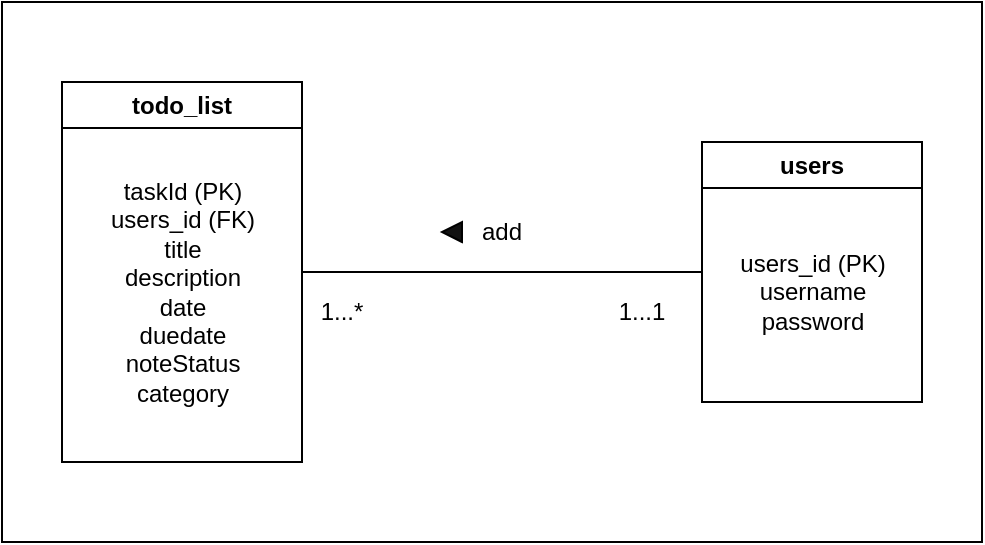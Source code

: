 <mxfile>
    <diagram id="8MX6z78-d5uPA_v7uW4w" name="Page-1">
        <mxGraphModel dx="1676" dy="392" grid="1" gridSize="10" guides="1" tooltips="1" connect="1" arrows="1" fold="1" page="1" pageScale="1" pageWidth="850" pageHeight="1100" math="0" shadow="0">
            <root>
                <mxCell id="0"/>
                <mxCell id="1" parent="0"/>
                <mxCell id="16" value="" style="rounded=0;whiteSpace=wrap;html=1;fillColor=#FFFFFF;" vertex="1" parent="1">
                    <mxGeometry x="-10" y="30" width="490" height="270" as="geometry"/>
                </mxCell>
                <mxCell id="3" value="users" style="swimlane;whiteSpace=wrap;html=1;" vertex="1" parent="1">
                    <mxGeometry x="340" y="100" width="110" height="130" as="geometry"/>
                </mxCell>
                <mxCell id="7" value="users_id (PK)&lt;br&gt;username&lt;br&gt;password" style="text;html=1;align=center;verticalAlign=middle;resizable=0;points=[];autosize=1;strokeColor=none;fillColor=none;" vertex="1" parent="3">
                    <mxGeometry x="5" y="45" width="100" height="60" as="geometry"/>
                </mxCell>
                <mxCell id="4" value="todo_list" style="swimlane;whiteSpace=wrap;html=1;" vertex="1" parent="1">
                    <mxGeometry x="20" y="70" width="120" height="190" as="geometry"/>
                </mxCell>
                <mxCell id="8" value="taskId (PK)&lt;br&gt;users_id (FK)&lt;br&gt;title&lt;br&gt;description&lt;br&gt;date&lt;br&gt;duedate&lt;br&gt;noteStatus&lt;br&gt;category" style="text;html=1;align=center;verticalAlign=middle;resizable=0;points=[];autosize=1;strokeColor=none;fillColor=none;" vertex="1" parent="4">
                    <mxGeometry x="10" y="40" width="100" height="130" as="geometry"/>
                </mxCell>
                <mxCell id="11" value="" style="endArrow=none;html=1;entryX=0;entryY=0.5;entryDx=0;entryDy=0;exitX=1;exitY=0.5;exitDx=0;exitDy=0;" edge="1" parent="1" source="4" target="3">
                    <mxGeometry width="50" height="50" relative="1" as="geometry">
                        <mxPoint x="130" y="180" as="sourcePoint"/>
                        <mxPoint x="180" y="130" as="targetPoint"/>
                    </mxGeometry>
                </mxCell>
                <mxCell id="12" value="add" style="text;html=1;strokeColor=none;fillColor=none;align=center;verticalAlign=middle;whiteSpace=wrap;rounded=0;" vertex="1" parent="1">
                    <mxGeometry x="210" y="130" width="60" height="30" as="geometry"/>
                </mxCell>
                <mxCell id="13" value="" style="triangle;whiteSpace=wrap;html=1;fillColor=#121212;rotation=-180;" vertex="1" parent="1">
                    <mxGeometry x="210" y="140" width="10" height="10" as="geometry"/>
                </mxCell>
                <mxCell id="14" value="1...*" style="text;html=1;strokeColor=none;fillColor=none;align=center;verticalAlign=middle;whiteSpace=wrap;rounded=0;" vertex="1" parent="1">
                    <mxGeometry x="130" y="170" width="60" height="30" as="geometry"/>
                </mxCell>
                <mxCell id="15" value="1...1" style="text;html=1;strokeColor=none;fillColor=none;align=center;verticalAlign=middle;whiteSpace=wrap;rounded=0;" vertex="1" parent="1">
                    <mxGeometry x="280" y="170" width="60" height="30" as="geometry"/>
                </mxCell>
            </root>
        </mxGraphModel>
    </diagram>
</mxfile>